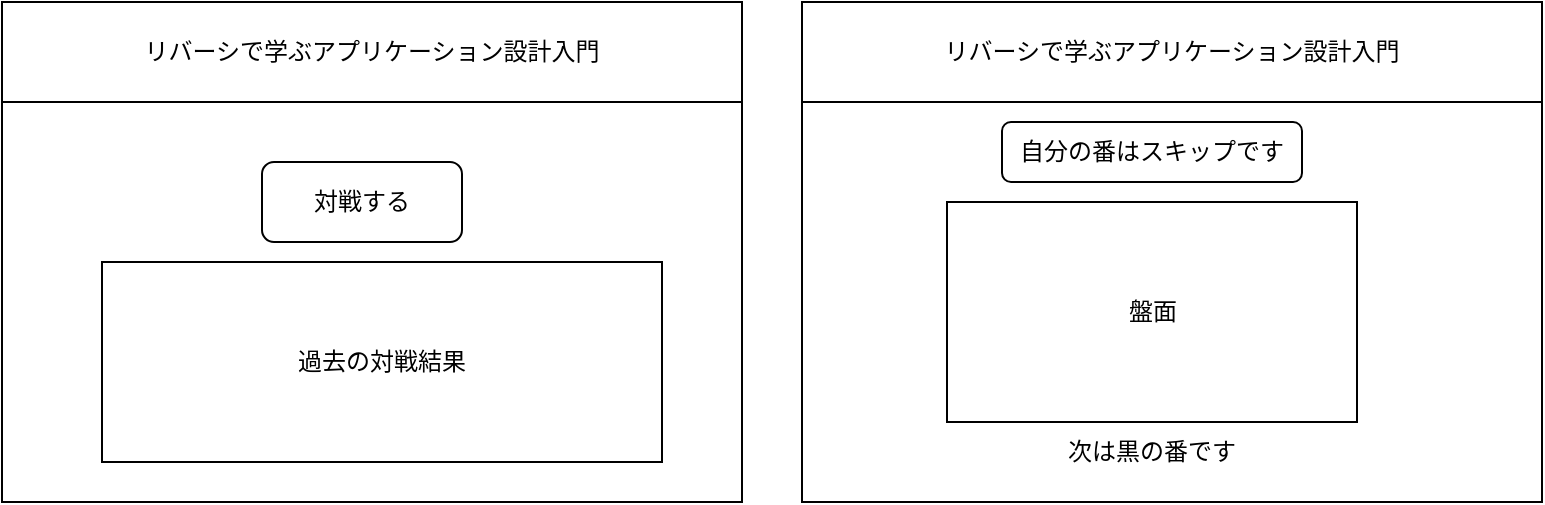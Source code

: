 <mxfile>
    <diagram id="YlYPkA110Xx78wUKDYwy" name="ページ1">
        <mxGraphModel dx="547" dy="488" grid="1" gridSize="10" guides="1" tooltips="1" connect="1" arrows="1" fold="1" page="1" pageScale="1" pageWidth="827" pageHeight="1169" math="0" shadow="0">
            <root>
                <mxCell id="0"/>
                <mxCell id="1" parent="0"/>
                <mxCell id="2" value="" style="rounded=0;whiteSpace=wrap;html=1;fillColor=none;" vertex="1" parent="1">
                    <mxGeometry x="40" y="70" width="370" height="250" as="geometry"/>
                </mxCell>
                <mxCell id="3" value="リバーシで学ぶアプリケーション設計入門" style="rounded=0;whiteSpace=wrap;html=1;fillColor=none;" vertex="1" parent="1">
                    <mxGeometry x="40" y="70" width="370" height="50" as="geometry"/>
                </mxCell>
                <mxCell id="4" value="対戦する" style="rounded=1;whiteSpace=wrap;html=1;fillColor=none;" vertex="1" parent="1">
                    <mxGeometry x="170" y="150" width="100" height="40" as="geometry"/>
                </mxCell>
                <mxCell id="5" value="過去の対戦結果" style="rounded=0;whiteSpace=wrap;html=1;fillColor=none;" vertex="1" parent="1">
                    <mxGeometry x="90" y="200" width="280" height="100" as="geometry"/>
                </mxCell>
                <mxCell id="6" value="" style="rounded=0;whiteSpace=wrap;html=1;fillColor=none;" vertex="1" parent="1">
                    <mxGeometry x="440" y="70" width="370" height="250" as="geometry"/>
                </mxCell>
                <mxCell id="7" value="リバーシで学ぶアプリケーション設計入門" style="rounded=0;whiteSpace=wrap;html=1;fillColor=none;" vertex="1" parent="1">
                    <mxGeometry x="440" y="70" width="370" height="50" as="geometry"/>
                </mxCell>
                <mxCell id="8" value="自分の番はスキップです" style="rounded=1;whiteSpace=wrap;html=1;fillColor=none;" vertex="1" parent="1">
                    <mxGeometry x="540" y="130" width="150" height="30" as="geometry"/>
                </mxCell>
                <mxCell id="9" value="盤面" style="rounded=0;whiteSpace=wrap;html=1;fillColor=none;" vertex="1" parent="1">
                    <mxGeometry x="512.5" y="170" width="205" height="110" as="geometry"/>
                </mxCell>
                <mxCell id="10" value="次は黒の番です" style="rounded=0;whiteSpace=wrap;html=1;fillColor=none;strokeWidth=0;strokeColor=none;" vertex="1" parent="1">
                    <mxGeometry x="521.25" y="280" width="187.5" height="30" as="geometry"/>
                </mxCell>
            </root>
        </mxGraphModel>
    </diagram>
</mxfile>